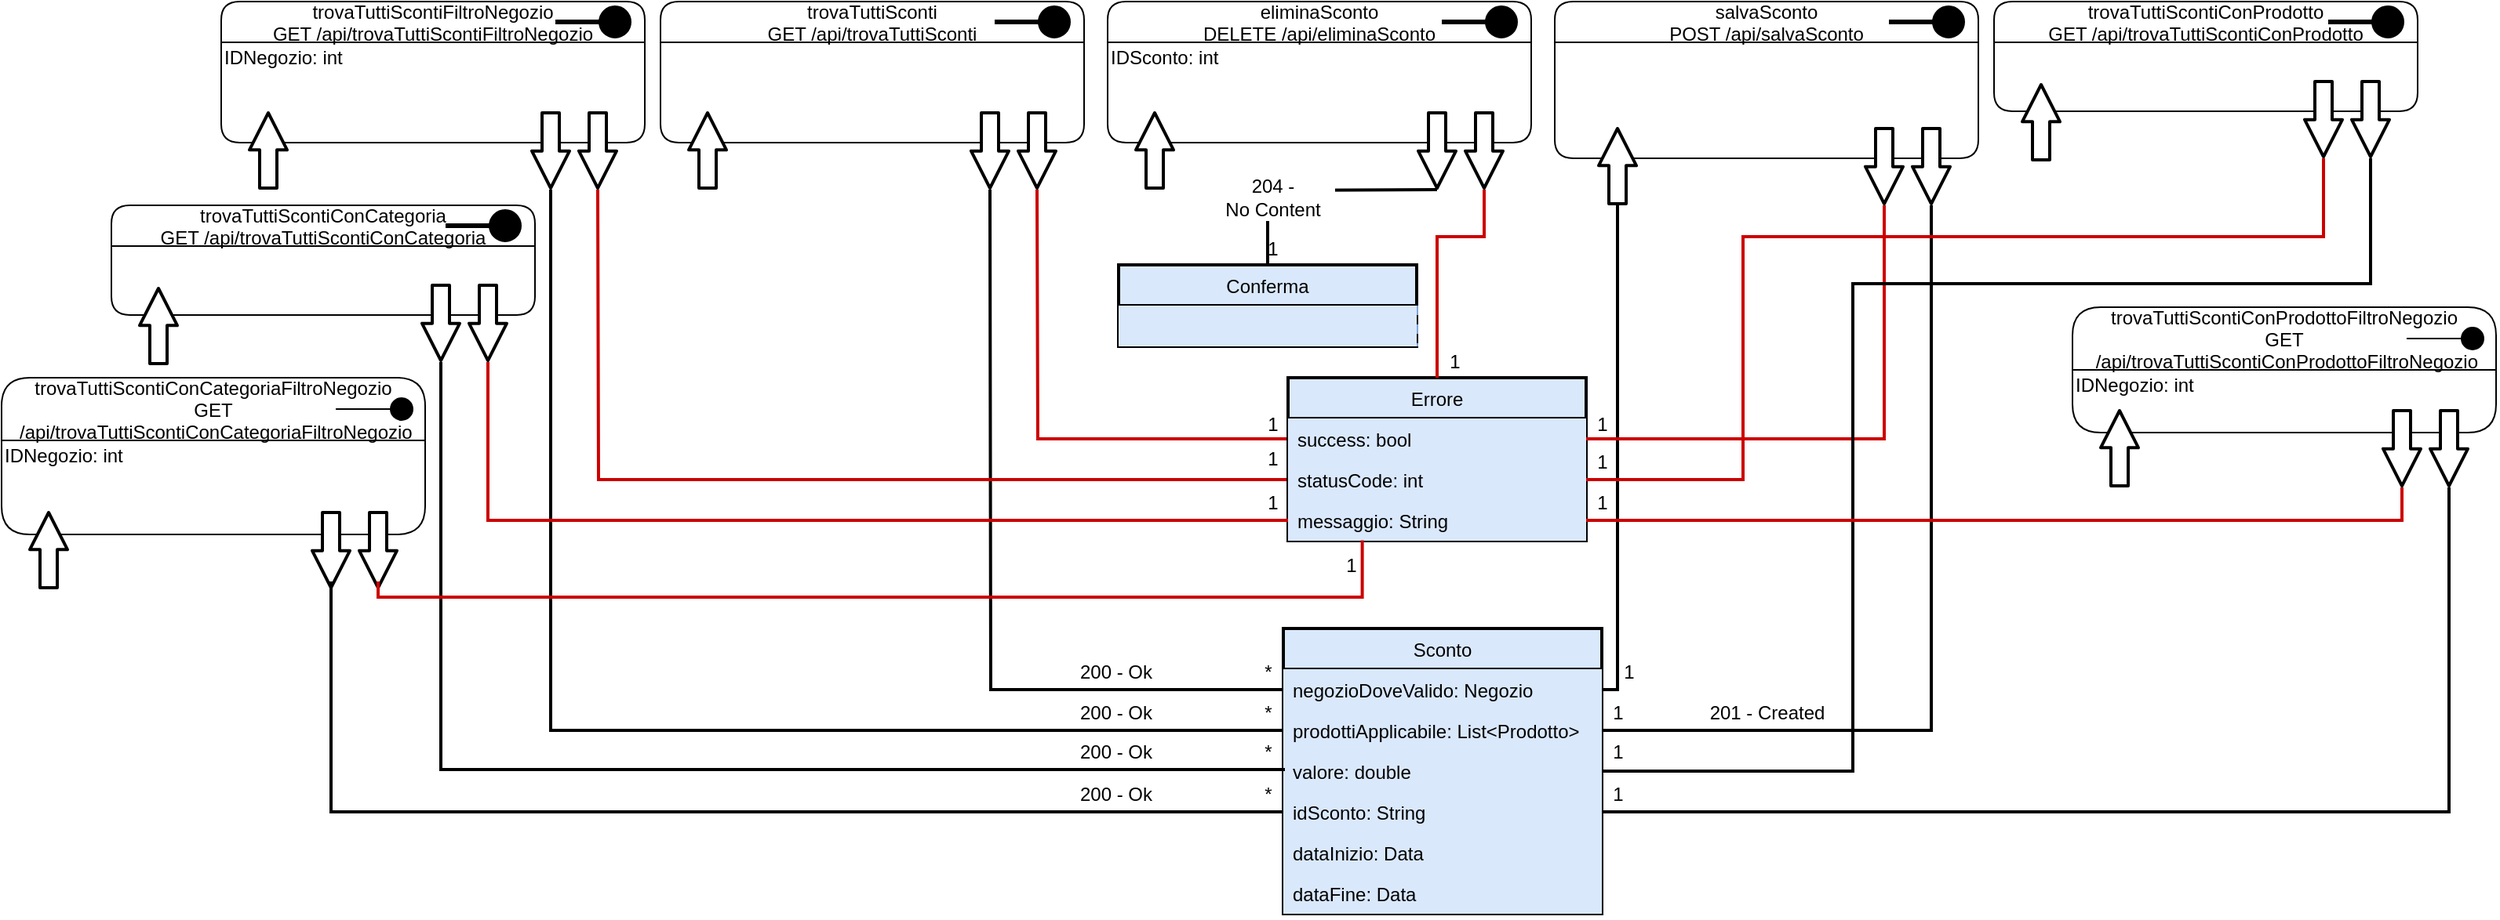 <mxfile version="14.6.13" type="device"><diagram name="Page-1" id="efa7a0a1-bf9b-a30e-e6df-94a7791c09e9"><mxGraphModel dx="1278" dy="948" grid="1" gridSize="10" guides="1" tooltips="1" connect="1" arrows="1" fold="1" page="1" pageScale="1" pageWidth="826" pageHeight="1169" background="#ffffff" math="0" shadow="0"><root><mxCell id="0"/><mxCell id="1" parent="0"/><mxCell id="uqjgaTVG3SAcRJNr-vyV-13" value="Sconto" style="swimlane;fontStyle=0;align=center;verticalAlign=top;childLayout=stackLayout;horizontal=1;startSize=26;horizontalStack=0;resizeParent=1;resizeLast=0;collapsible=1;marginBottom=0;rounded=0;shadow=0;strokeWidth=2;fillColor=#dae8fc;" parent="1" vertex="1"><mxGeometry x="867" y="730" width="203" height="182" as="geometry"><mxRectangle x="870" y="640" width="160" height="26" as="alternateBounds"/></mxGeometry></mxCell><mxCell id="uqjgaTVG3SAcRJNr-vyV-14" value="negozioDoveValido: Negozio" style="text;align=left;verticalAlign=top;spacingLeft=4;spacingRight=4;overflow=hidden;rotatable=0;points=[[0,0.5],[1,0.5]];portConstraint=eastwest;fillColor=#dae8fc;" parent="uqjgaTVG3SAcRJNr-vyV-13" vertex="1"><mxGeometry y="26" width="203" height="26" as="geometry"/></mxCell><mxCell id="uqjgaTVG3SAcRJNr-vyV-15" value="prodottiApplicabile: List&lt;Prodotto&gt;" style="text;align=left;verticalAlign=top;spacingLeft=4;spacingRight=4;overflow=hidden;rotatable=0;points=[[0,0.5],[1,0.5]];portConstraint=eastwest;rounded=0;shadow=0;html=0;fillColor=#dae8fc;" parent="uqjgaTVG3SAcRJNr-vyV-13" vertex="1"><mxGeometry y="52" width="203" height="26" as="geometry"/></mxCell><mxCell id="uqjgaTVG3SAcRJNr-vyV-16" value="valore: double" style="text;align=left;verticalAlign=top;spacingLeft=4;spacingRight=4;overflow=hidden;rotatable=0;points=[[0,0.5],[1,0.5]];portConstraint=eastwest;rounded=0;shadow=0;html=0;fillColor=#dae8fc;" parent="uqjgaTVG3SAcRJNr-vyV-13" vertex="1"><mxGeometry y="78" width="203" height="26" as="geometry"/></mxCell><mxCell id="uqjgaTVG3SAcRJNr-vyV-17" value="idSconto: String" style="text;align=left;verticalAlign=top;spacingLeft=4;spacingRight=4;overflow=hidden;rotatable=0;points=[[0,0.5],[1,0.5]];portConstraint=eastwest;rounded=0;shadow=0;html=0;fillColor=#dae8fc;" parent="uqjgaTVG3SAcRJNr-vyV-13" vertex="1"><mxGeometry y="104" width="203" height="26" as="geometry"/></mxCell><mxCell id="YFoO6ORFEUp5DhpsUJtH-15" value="dataInizio: Data" style="text;align=left;verticalAlign=top;spacingLeft=4;spacingRight=4;overflow=hidden;rotatable=0;points=[[0,0.5],[1,0.5]];portConstraint=eastwest;rounded=0;shadow=0;html=0;fillColor=#dae8fc;" parent="uqjgaTVG3SAcRJNr-vyV-13" vertex="1"><mxGeometry y="130" width="203" height="26" as="geometry"/></mxCell><mxCell id="YFoO6ORFEUp5DhpsUJtH-16" value="dataFine: Data" style="text;align=left;verticalAlign=top;spacingLeft=4;spacingRight=4;overflow=hidden;rotatable=0;points=[[0,0.5],[1,0.5]];portConstraint=eastwest;rounded=0;shadow=0;html=0;fillColor=#dae8fc;" parent="uqjgaTVG3SAcRJNr-vyV-13" vertex="1"><mxGeometry y="156" width="203" height="26" as="geometry"/></mxCell><mxCell id="uqjgaTVG3SAcRJNr-vyV-25" value="" style="endArrow=none;html=1;targetPerimeterSpacing=1;strokeWidth=2;fillColor=#ffffff;edgeStyle=orthogonalEdgeStyle;rounded=0;endFill=0;" parent="1" target="uqjgaTVG3SAcRJNr-vyV-14" edge="1"><mxGeometry width="50" height="50" relative="1" as="geometry"><mxPoint x="680" y="450" as="sourcePoint"/><mxPoint x="760" y="570" as="targetPoint"/></mxGeometry></mxCell><mxCell id="uqjgaTVG3SAcRJNr-vyV-26" value="200 - Ok" style="text;html=1;align=center;verticalAlign=middle;resizable=0;points=[];autosize=1;strokeColor=none;" parent="1" vertex="1"><mxGeometry x="730" y="748" width="60" height="20" as="geometry"/></mxCell><mxCell id="uqjgaTVG3SAcRJNr-vyV-27" value="*" style="text;html=1;align=center;verticalAlign=middle;resizable=0;points=[];autosize=1;strokeColor=none;" parent="1" vertex="1"><mxGeometry x="847" y="748" width="20" height="20" as="geometry"/></mxCell><mxCell id="uqjgaTVG3SAcRJNr-vyV-29" value="" style="group" parent="1" vertex="1" connectable="0"><mxGeometry x="470" y="330" width="270" height="120" as="geometry"/></mxCell><mxCell id="uqjgaTVG3SAcRJNr-vyV-1" value="trovaTuttiSconti&#10;GET /api/trovaTuttiSconti" style="swimlane;fontStyle=0;childLayout=stackLayout;horizontal=1;startSize=26;fillColor=none;horizontalStack=0;resizeParent=1;resizeParentMax=0;resizeLast=0;collapsible=1;marginBottom=0;rounded=1;" parent="uqjgaTVG3SAcRJNr-vyV-29" vertex="1"><mxGeometry width="270" height="90" as="geometry"/></mxCell><mxCell id="uqjgaTVG3SAcRJNr-vyV-9" value="" style="html=1;verticalAlign=bottom;startArrow=circle;startFill=1;endArrow=none;startSize=6;endSize=8;endFill=0;strokeWidth=3;targetPerimeterSpacing=1;jumpSize=7;" parent="uqjgaTVG3SAcRJNr-vyV-29" edge="1"><mxGeometry width="80" relative="1" as="geometry"><mxPoint x="263" y="13" as="sourcePoint"/><mxPoint x="213" y="13" as="targetPoint"/></mxGeometry></mxCell><mxCell id="uqjgaTVG3SAcRJNr-vyV-12" value="" style="shape=flexArrow;endArrow=classic;html=1;targetPerimeterSpacing=1;strokeWidth=2;endWidth=11.034;endSize=7.228;fillColor=#ffffff;" parent="uqjgaTVG3SAcRJNr-vyV-29" edge="1"><mxGeometry width="50" height="50" relative="1" as="geometry"><mxPoint x="30" y="120" as="sourcePoint"/><mxPoint x="30.0" y="70" as="targetPoint"/></mxGeometry></mxCell><mxCell id="uqjgaTVG3SAcRJNr-vyV-10" value="" style="shape=flexArrow;endArrow=classic;html=1;targetPerimeterSpacing=1;strokeWidth=2;endWidth=11.034;endSize=7.228;fillColor=#ffffff;" parent="uqjgaTVG3SAcRJNr-vyV-29" edge="1"><mxGeometry width="50" height="50" relative="1" as="geometry"><mxPoint x="240" y="70" as="sourcePoint"/><mxPoint x="240" y="120" as="targetPoint"/></mxGeometry></mxCell><mxCell id="uqjgaTVG3SAcRJNr-vyV-23" value="" style="shape=flexArrow;endArrow=classic;html=1;targetPerimeterSpacing=1;strokeWidth=2;endWidth=11.034;endSize=7.228;fillColor=#ffffff;rounded=1;" parent="uqjgaTVG3SAcRJNr-vyV-29" edge="1"><mxGeometry width="50" height="50" relative="1" as="geometry"><mxPoint x="210" y="70.0" as="sourcePoint"/><mxPoint x="210" y="120" as="targetPoint"/></mxGeometry></mxCell><mxCell id="uqjgaTVG3SAcRJNr-vyV-42" value="Errore" style="swimlane;fontStyle=0;align=center;verticalAlign=top;childLayout=stackLayout;horizontal=1;startSize=26;horizontalStack=0;resizeParent=1;resizeLast=0;collapsible=1;marginBottom=0;rounded=0;shadow=0;strokeWidth=2;fillColor=#dae8fc;" parent="1" vertex="1"><mxGeometry x="870" y="570" width="190" height="104" as="geometry"><mxRectangle x="800" y="500" width="160" height="26" as="alternateBounds"/></mxGeometry></mxCell><mxCell id="uqjgaTVG3SAcRJNr-vyV-43" value="success: bool" style="text;align=left;verticalAlign=top;spacingLeft=4;spacingRight=4;overflow=hidden;rotatable=0;points=[[0,0.5],[1,0.5]];portConstraint=eastwest;fillColor=#dae8fc;" parent="uqjgaTVG3SAcRJNr-vyV-42" vertex="1"><mxGeometry y="26" width="190" height="26" as="geometry"/></mxCell><mxCell id="uqjgaTVG3SAcRJNr-vyV-44" value="statusCode: int" style="text;align=left;verticalAlign=top;spacingLeft=4;spacingRight=4;overflow=hidden;rotatable=0;points=[[0,0.5],[1,0.5]];portConstraint=eastwest;rounded=0;shadow=0;html=0;fillColor=#dae8fc;" parent="uqjgaTVG3SAcRJNr-vyV-42" vertex="1"><mxGeometry y="52" width="190" height="26" as="geometry"/></mxCell><mxCell id="uqjgaTVG3SAcRJNr-vyV-45" value="messaggio: String" style="text;align=left;verticalAlign=top;spacingLeft=4;spacingRight=4;overflow=hidden;rotatable=0;points=[[0,0.5],[1,0.5]];portConstraint=eastwest;rounded=0;shadow=0;html=0;fillColor=#dae8fc;" parent="uqjgaTVG3SAcRJNr-vyV-42" vertex="1"><mxGeometry y="78" width="190" height="26" as="geometry"/></mxCell><mxCell id="uqjgaTVG3SAcRJNr-vyV-47" value="" style="endArrow=none;html=1;targetPerimeterSpacing=1;strokeWidth=2;fillColor=#ffffff;edgeStyle=orthogonalEdgeStyle;rounded=0;endFill=0;strokeColor=#CC0000;" parent="1" target="uqjgaTVG3SAcRJNr-vyV-43" edge="1"><mxGeometry width="50" height="50" relative="1" as="geometry"><mxPoint x="710" y="450" as="sourcePoint"/><mxPoint x="819" y="784.5" as="targetPoint"/></mxGeometry></mxCell><mxCell id="uqjgaTVG3SAcRJNr-vyV-49" value="1" style="text;html=1;align=center;verticalAlign=middle;resizable=0;points=[];autosize=1;strokeColor=none;" parent="1" vertex="1"><mxGeometry x="850" y="590" width="20" height="20" as="geometry"/></mxCell><mxCell id="uqjgaTVG3SAcRJNr-vyV-60" value="" style="group" parent="1" vertex="1" connectable="0"><mxGeometry x="190" y="330" width="270" height="120" as="geometry"/></mxCell><mxCell id="uqjgaTVG3SAcRJNr-vyV-61" value="trovaTuttiScontiFiltroNegozio&#10;GET /api/trovaTuttiScontiFiltroNegozio" style="swimlane;fontStyle=0;childLayout=stackLayout;horizontal=1;startSize=26;fillColor=none;horizontalStack=0;resizeParent=1;resizeParentMax=0;resizeLast=0;collapsible=1;marginBottom=0;rounded=1;" parent="uqjgaTVG3SAcRJNr-vyV-60" vertex="1"><mxGeometry width="270" height="90" as="geometry"/></mxCell><mxCell id="uqjgaTVG3SAcRJNr-vyV-62" value="" style="html=1;verticalAlign=bottom;startArrow=circle;startFill=1;endArrow=none;startSize=6;endSize=8;endFill=0;strokeWidth=3;targetPerimeterSpacing=1;jumpSize=7;" parent="uqjgaTVG3SAcRJNr-vyV-60" edge="1"><mxGeometry width="80" relative="1" as="geometry"><mxPoint x="263" y="13" as="sourcePoint"/><mxPoint x="213" y="13" as="targetPoint"/></mxGeometry></mxCell><mxCell id="uqjgaTVG3SAcRJNr-vyV-63" value="" style="shape=flexArrow;endArrow=classic;html=1;targetPerimeterSpacing=1;strokeWidth=2;endWidth=11.034;endSize=7.228;fillColor=#ffffff;" parent="uqjgaTVG3SAcRJNr-vyV-60" edge="1"><mxGeometry width="50" height="50" relative="1" as="geometry"><mxPoint x="30" y="120" as="sourcePoint"/><mxPoint x="30.0" y="70" as="targetPoint"/></mxGeometry></mxCell><mxCell id="uqjgaTVG3SAcRJNr-vyV-64" value="" style="shape=flexArrow;endArrow=classic;html=1;targetPerimeterSpacing=1;strokeWidth=2;endWidth=11.034;endSize=7.228;fillColor=#ffffff;" parent="uqjgaTVG3SAcRJNr-vyV-60" edge="1"><mxGeometry width="50" height="50" relative="1" as="geometry"><mxPoint x="240" y="70" as="sourcePoint"/><mxPoint x="240" y="120" as="targetPoint"/></mxGeometry></mxCell><mxCell id="uqjgaTVG3SAcRJNr-vyV-65" value="" style="shape=flexArrow;endArrow=classic;html=1;targetPerimeterSpacing=1;strokeWidth=2;endWidth=11.034;endSize=7.228;fillColor=#ffffff;rounded=1;" parent="uqjgaTVG3SAcRJNr-vyV-60" edge="1"><mxGeometry width="50" height="50" relative="1" as="geometry"><mxPoint x="210" y="70.0" as="sourcePoint"/><mxPoint x="210" y="120" as="targetPoint"/></mxGeometry></mxCell><mxCell id="uqjgaTVG3SAcRJNr-vyV-67" value="" style="endArrow=none;html=1;targetPerimeterSpacing=1;strokeWidth=2;fillColor=#ffffff;edgeStyle=orthogonalEdgeStyle;rounded=0;endFill=0;strokeColor=#CC0000;" parent="1" target="uqjgaTVG3SAcRJNr-vyV-44" edge="1"><mxGeometry width="50" height="50" relative="1" as="geometry"><mxPoint x="430" y="450" as="sourcePoint"/><mxPoint x="540" y="640" as="targetPoint"/></mxGeometry></mxCell><mxCell id="uqjgaTVG3SAcRJNr-vyV-68" value="1" style="text;html=1;align=center;verticalAlign=middle;resizable=0;points=[];autosize=1;strokeColor=none;" parent="1" vertex="1"><mxGeometry x="850" y="612" width="20" height="20" as="geometry"/></mxCell><mxCell id="uqjgaTVG3SAcRJNr-vyV-69" value="" style="endArrow=none;html=1;targetPerimeterSpacing=1;strokeWidth=2;fillColor=#ffffff;edgeStyle=orthogonalEdgeStyle;rounded=0;endFill=0;" parent="1" target="uqjgaTVG3SAcRJNr-vyV-15" edge="1"><mxGeometry width="50" height="50" relative="1" as="geometry"><mxPoint x="400" y="450" as="sourcePoint"/><mxPoint x="879" y="689.0" as="targetPoint"/><Array as="points"><mxPoint x="400" y="460"/><mxPoint x="400" y="705"/></Array></mxGeometry></mxCell><mxCell id="uqjgaTVG3SAcRJNr-vyV-70" value="200 - Ok" style="text;html=1;align=center;verticalAlign=middle;resizable=0;points=[];autosize=1;strokeColor=none;" parent="1" vertex="1"><mxGeometry x="730" y="774" width="60" height="20" as="geometry"/></mxCell><mxCell id="uqjgaTVG3SAcRJNr-vyV-71" value="*" style="text;html=1;align=center;verticalAlign=middle;resizable=0;points=[];autosize=1;strokeColor=none;" parent="1" vertex="1"><mxGeometry x="847" y="799" width="20" height="20" as="geometry"/></mxCell><mxCell id="uqjgaTVG3SAcRJNr-vyV-80" value="" style="group" parent="1" vertex="1" connectable="0"><mxGeometry x="755" y="330" width="270" height="120" as="geometry"/></mxCell><mxCell id="uqjgaTVG3SAcRJNr-vyV-81" value="eliminaSconto&#10;DELETE /api/eliminaSconto" style="swimlane;fontStyle=0;childLayout=stackLayout;horizontal=1;startSize=26;fillColor=none;horizontalStack=0;resizeParent=1;resizeParentMax=0;resizeLast=0;collapsible=1;marginBottom=0;rounded=1;" parent="uqjgaTVG3SAcRJNr-vyV-80" vertex="1"><mxGeometry width="270" height="90" as="geometry"/></mxCell><mxCell id="uqjgaTVG3SAcRJNr-vyV-82" value="" style="html=1;verticalAlign=bottom;startArrow=circle;startFill=1;endArrow=none;startSize=6;endSize=8;endFill=0;strokeWidth=3;targetPerimeterSpacing=1;jumpSize=7;" parent="uqjgaTVG3SAcRJNr-vyV-80" edge="1"><mxGeometry width="80" relative="1" as="geometry"><mxPoint x="263" y="13" as="sourcePoint"/><mxPoint x="213" y="13" as="targetPoint"/></mxGeometry></mxCell><mxCell id="uqjgaTVG3SAcRJNr-vyV-83" value="" style="shape=flexArrow;endArrow=classic;html=1;targetPerimeterSpacing=1;strokeWidth=2;endWidth=11.034;endSize=7.228;fillColor=#ffffff;" parent="uqjgaTVG3SAcRJNr-vyV-80" edge="1"><mxGeometry width="50" height="50" relative="1" as="geometry"><mxPoint x="30" y="120" as="sourcePoint"/><mxPoint x="30.0" y="70" as="targetPoint"/></mxGeometry></mxCell><mxCell id="uqjgaTVG3SAcRJNr-vyV-84" value="" style="shape=flexArrow;endArrow=classic;html=1;targetPerimeterSpacing=1;strokeWidth=2;endWidth=11.034;endSize=7.228;fillColor=#ffffff;" parent="uqjgaTVG3SAcRJNr-vyV-80" edge="1"><mxGeometry width="50" height="50" relative="1" as="geometry"><mxPoint x="240" y="70" as="sourcePoint"/><mxPoint x="240" y="120" as="targetPoint"/></mxGeometry></mxCell><mxCell id="uqjgaTVG3SAcRJNr-vyV-85" value="" style="shape=flexArrow;endArrow=classic;html=1;targetPerimeterSpacing=1;strokeWidth=2;endWidth=11.034;endSize=7.228;fillColor=#ffffff;rounded=1;" parent="uqjgaTVG3SAcRJNr-vyV-80" edge="1"><mxGeometry width="50" height="50" relative="1" as="geometry"><mxPoint x="210" y="70.0" as="sourcePoint"/><mxPoint x="210" y="120" as="targetPoint"/></mxGeometry></mxCell><mxCell id="uqjgaTVG3SAcRJNr-vyV-86" value="IDSconto: int" style="text;html=1;align=left;verticalAlign=middle;resizable=0;points=[];autosize=1;strokeColor=none;" parent="1" vertex="1"><mxGeometry x="755" y="356" width="80" height="20" as="geometry"/></mxCell><mxCell id="uqjgaTVG3SAcRJNr-vyV-87" value="" style="endArrow=none;html=1;targetPerimeterSpacing=1;strokeWidth=2;fillColor=#ffffff;edgeStyle=orthogonalEdgeStyle;rounded=0;endFill=0;" parent="1" target="uqjgaTVG3SAcRJNr-vyV-89" edge="1"><mxGeometry width="50" height="50" relative="1" as="geometry"><mxPoint x="965" y="450" as="sourcePoint"/><mxPoint x="1159" y="589.5" as="targetPoint"/></mxGeometry></mxCell><mxCell id="uqjgaTVG3SAcRJNr-vyV-88" value="1" style="text;html=1;align=center;verticalAlign=middle;resizable=0;points=[];autosize=1;strokeColor=none;" parent="1" vertex="1"><mxGeometry x="850" y="478" width="20" height="20" as="geometry"/></mxCell><mxCell id="uqjgaTVG3SAcRJNr-vyV-89" value="Conferma" style="swimlane;fontStyle=0;align=center;verticalAlign=top;childLayout=stackLayout;horizontal=1;startSize=26;horizontalStack=0;resizeParent=1;resizeLast=0;collapsible=1;marginBottom=0;rounded=0;shadow=0;strokeWidth=2;fillColor=#dae8fc;swimlaneFillColor=none;separatorColor=#7EA6E0;noLabel=0;portConstraintRotation=0;" parent="1" vertex="1"><mxGeometry x="762" y="498" width="190" height="52" as="geometry"><mxRectangle x="1140" y="536" width="160" height="26" as="alternateBounds"/></mxGeometry></mxCell><mxCell id="uqjgaTVG3SAcRJNr-vyV-93" value="" style="text;align=left;verticalAlign=top;spacingLeft=4;spacingRight=4;overflow=hidden;rotatable=0;points=[[0,0.5],[1,0.5]];portConstraint=eastwest;rounded=0;shadow=0;html=0;fillColor=#dae8fc;" parent="uqjgaTVG3SAcRJNr-vyV-89" vertex="1"><mxGeometry y="26" width="190" height="26" as="geometry"/></mxCell><mxCell id="uqjgaTVG3SAcRJNr-vyV-94" value="" style="endArrow=none;html=1;targetPerimeterSpacing=1;strokeWidth=2;fillColor=#ffffff;edgeStyle=orthogonalEdgeStyle;rounded=0;entryX=0.5;entryY=0;entryDx=0;entryDy=0;endFill=0;strokeColor=#CC0000;" parent="1" target="uqjgaTVG3SAcRJNr-vyV-42" edge="1"><mxGeometry width="50" height="50" relative="1" as="geometry"><mxPoint x="995" y="450" as="sourcePoint"/><mxPoint x="1165" y="508" as="targetPoint"/><Array as="points"><mxPoint x="995" y="480"/><mxPoint x="965" y="480"/></Array></mxGeometry></mxCell><mxCell id="uqjgaTVG3SAcRJNr-vyV-95" value="1" style="text;html=1;align=center;verticalAlign=middle;resizable=0;points=[];autosize=1;strokeColor=none;" parent="1" vertex="1"><mxGeometry x="966" y="550" width="20" height="20" as="geometry"/></mxCell><mxCell id="uqjgaTVG3SAcRJNr-vyV-96" value="204 - &lt;br&gt;No Content" style="text;html=1;align=center;verticalAlign=middle;resizable=0;points=[];autosize=1;strokeColor=none;fillColor=#ffffff;" parent="1" vertex="1"><mxGeometry x="820" y="440" width="80" height="30" as="geometry"/></mxCell><mxCell id="uqjgaTVG3SAcRJNr-vyV-98" value="" style="group" parent="1" vertex="1" connectable="0"><mxGeometry x="1040" y="330" width="270" height="120" as="geometry"/></mxCell><mxCell id="uqjgaTVG3SAcRJNr-vyV-99" value="salvaSconto&#10;POST /api/salvaSconto" style="swimlane;fontStyle=0;childLayout=stackLayout;horizontal=1;startSize=26;fillColor=none;horizontalStack=0;resizeParent=1;resizeParentMax=0;resizeLast=0;collapsible=1;marginBottom=0;rounded=1;" parent="uqjgaTVG3SAcRJNr-vyV-98" vertex="1"><mxGeometry width="270" height="100" as="geometry"/></mxCell><mxCell id="uqjgaTVG3SAcRJNr-vyV-103" value="" style="shape=flexArrow;endArrow=classic;html=1;targetPerimeterSpacing=1;strokeWidth=2;endWidth=11.034;endSize=7.228;fillColor=#ffffff;rounded=1;" parent="uqjgaTVG3SAcRJNr-vyV-99" edge="1"><mxGeometry width="50" height="50" relative="1" as="geometry"><mxPoint x="210" y="80.0" as="sourcePoint"/><mxPoint x="210" y="130" as="targetPoint"/></mxGeometry></mxCell><mxCell id="uqjgaTVG3SAcRJNr-vyV-102" value="" style="shape=flexArrow;endArrow=classic;html=1;targetPerimeterSpacing=1;strokeWidth=2;endWidth=11.034;endSize=7.228;fillColor=#ffffff;" parent="uqjgaTVG3SAcRJNr-vyV-99" edge="1"><mxGeometry width="50" height="50" relative="1" as="geometry"><mxPoint x="240" y="80" as="sourcePoint"/><mxPoint x="240" y="130" as="targetPoint"/></mxGeometry></mxCell><mxCell id="uqjgaTVG3SAcRJNr-vyV-100" value="" style="html=1;verticalAlign=bottom;startArrow=circle;startFill=1;endArrow=none;startSize=6;endSize=8;endFill=0;strokeWidth=3;targetPerimeterSpacing=1;jumpSize=7;" parent="uqjgaTVG3SAcRJNr-vyV-98" edge="1"><mxGeometry width="80" relative="1" as="geometry"><mxPoint x="263" y="13" as="sourcePoint"/><mxPoint x="213" y="13" as="targetPoint"/></mxGeometry></mxCell><mxCell id="uqjgaTVG3SAcRJNr-vyV-101" value="" style="shape=flexArrow;endArrow=classic;html=1;targetPerimeterSpacing=1;strokeWidth=2;endWidth=11.034;endSize=7.228;fillColor=#ffffff;" parent="uqjgaTVG3SAcRJNr-vyV-98" edge="1"><mxGeometry width="50" height="50" relative="1" as="geometry"><mxPoint x="40" y="130" as="sourcePoint"/><mxPoint x="40.0" y="80" as="targetPoint"/></mxGeometry></mxCell><mxCell id="uqjgaTVG3SAcRJNr-vyV-108" style="edgeStyle=orthogonalEdgeStyle;rounded=0;jumpSize=7;orthogonalLoop=1;jettySize=auto;html=1;endArrow=none;endFill=0;targetPerimeterSpacing=1;strokeWidth=2;fillColor=#ffffff;exitX=1;exitY=0.5;exitDx=0;exitDy=0;" parent="1" source="uqjgaTVG3SAcRJNr-vyV-14" edge="1"><mxGeometry relative="1" as="geometry"><mxPoint x="1080" y="460" as="targetPoint"/><mxPoint x="1060" y="708" as="sourcePoint"/><Array as="points"><mxPoint x="1080" y="769"/></Array></mxGeometry></mxCell><mxCell id="uqjgaTVG3SAcRJNr-vyV-109" value="1" style="text;html=1;align=center;verticalAlign=middle;resizable=0;points=[];autosize=1;strokeColor=none;" parent="1" vertex="1"><mxGeometry x="1077" y="748" width="20" height="20" as="geometry"/></mxCell><mxCell id="uqjgaTVG3SAcRJNr-vyV-112" value="201 - Created" style="text;html=1;align=center;verticalAlign=middle;resizable=0;points=[];autosize=1;strokeColor=none;fillColor=#ffffff;" parent="1" vertex="1"><mxGeometry x="1130" y="774" width="90" height="20" as="geometry"/></mxCell><mxCell id="uqjgaTVG3SAcRJNr-vyV-113" value="1" style="text;html=1;align=center;verticalAlign=middle;resizable=0;points=[];autosize=1;strokeColor=none;" parent="1" vertex="1"><mxGeometry x="1070" y="774" width="20" height="20" as="geometry"/></mxCell><mxCell id="uqjgaTVG3SAcRJNr-vyV-115" style="edgeStyle=orthogonalEdgeStyle;rounded=0;jumpSize=7;orthogonalLoop=1;jettySize=auto;html=1;endArrow=none;endFill=0;targetPerimeterSpacing=1;strokeWidth=2;fillColor=#ffffff;exitX=1;exitY=0.5;exitDx=0;exitDy=0;strokeColor=#CC0000;" parent="1" source="uqjgaTVG3SAcRJNr-vyV-43" edge="1"><mxGeometry relative="1" as="geometry"><mxPoint x="1250" y="460" as="targetPoint"/><mxPoint x="1130" y="590" as="sourcePoint"/><Array as="points"><mxPoint x="1250" y="609"/></Array></mxGeometry></mxCell><mxCell id="uqjgaTVG3SAcRJNr-vyV-116" value="1" style="text;html=1;align=center;verticalAlign=middle;resizable=0;points=[];autosize=1;strokeColor=none;" parent="1" vertex="1"><mxGeometry x="1060" y="590" width="20" height="20" as="geometry"/></mxCell><mxCell id="YFoO6ORFEUp5DhpsUJtH-17" value="" style="group" parent="1" vertex="1" connectable="0"><mxGeometry x="120" y="460" width="270" height="120" as="geometry"/></mxCell><mxCell id="YFoO6ORFEUp5DhpsUJtH-18" value="trovaTuttiScontiConCategoria&#10;GET /api/trovaTuttiScontiConCategoria" style="swimlane;fontStyle=0;childLayout=stackLayout;horizontal=1;startSize=26;fillColor=none;horizontalStack=0;resizeParent=1;resizeParentMax=0;resizeLast=0;collapsible=1;marginBottom=0;rounded=1;" parent="YFoO6ORFEUp5DhpsUJtH-17" vertex="1"><mxGeometry width="270" height="70" as="geometry"/></mxCell><mxCell id="YFoO6ORFEUp5DhpsUJtH-19" value="" style="html=1;verticalAlign=bottom;startArrow=circle;startFill=1;endArrow=none;startSize=6;endSize=8;endFill=0;strokeWidth=3;targetPerimeterSpacing=1;jumpSize=7;" parent="YFoO6ORFEUp5DhpsUJtH-17" edge="1"><mxGeometry width="80" relative="1" as="geometry"><mxPoint x="263" y="13" as="sourcePoint"/><mxPoint x="213" y="13" as="targetPoint"/></mxGeometry></mxCell><mxCell id="YFoO6ORFEUp5DhpsUJtH-21" value="" style="shape=flexArrow;endArrow=classic;html=1;targetPerimeterSpacing=1;strokeWidth=2;endWidth=11.034;endSize=7.228;fillColor=#ffffff;" parent="YFoO6ORFEUp5DhpsUJtH-17" edge="1"><mxGeometry width="50" height="50" relative="1" as="geometry"><mxPoint x="240" y="50" as="sourcePoint"/><mxPoint x="240" y="100" as="targetPoint"/></mxGeometry></mxCell><mxCell id="YFoO6ORFEUp5DhpsUJtH-22" value="" style="shape=flexArrow;endArrow=classic;html=1;targetPerimeterSpacing=1;strokeWidth=2;endWidth=11.034;endSize=7.228;fillColor=#ffffff;rounded=1;" parent="YFoO6ORFEUp5DhpsUJtH-17" edge="1"><mxGeometry width="50" height="50" relative="1" as="geometry"><mxPoint x="210" y="50.0" as="sourcePoint"/><mxPoint x="210" y="100" as="targetPoint"/></mxGeometry></mxCell><mxCell id="YFoO6ORFEUp5DhpsUJtH-20" value="" style="shape=flexArrow;endArrow=classic;html=1;targetPerimeterSpacing=1;strokeWidth=2;endWidth=11.034;endSize=7.228;fillColor=#ffffff;" parent="YFoO6ORFEUp5DhpsUJtH-17" edge="1"><mxGeometry width="50" height="50" relative="1" as="geometry"><mxPoint x="30" y="102" as="sourcePoint"/><mxPoint x="30.0" y="52" as="targetPoint"/></mxGeometry></mxCell><mxCell id="YFoO6ORFEUp5DhpsUJtH-23" value="&lt;span style=&quot;text-align: center&quot;&gt;IDNegozio: int&lt;/span&gt;" style="text;html=1;align=left;verticalAlign=middle;resizable=0;points=[];autosize=1;strokeColor=none;" parent="1" vertex="1"><mxGeometry x="190" y="356" width="90" height="20" as="geometry"/></mxCell><mxCell id="YFoO6ORFEUp5DhpsUJtH-25" value="" style="endArrow=none;html=1;targetPerimeterSpacing=1;strokeWidth=2;fillColor=#ffffff;edgeStyle=orthogonalEdgeStyle;rounded=0;endFill=0;entryX=0;entryY=0.5;entryDx=0;entryDy=0;strokeColor=#CC0000;" parent="1" target="uqjgaTVG3SAcRJNr-vyV-45" edge="1"><mxGeometry width="50" height="50" relative="1" as="geometry"><mxPoint x="360" y="560" as="sourcePoint"/><mxPoint x="879" y="585" as="targetPoint"/><Array as="points"><mxPoint x="360" y="661"/></Array></mxGeometry></mxCell><mxCell id="YFoO6ORFEUp5DhpsUJtH-26" value="1" style="text;html=1;align=center;verticalAlign=middle;resizable=0;points=[];autosize=1;strokeColor=none;" parent="1" vertex="1"><mxGeometry x="850" y="640" width="20" height="20" as="geometry"/></mxCell><mxCell id="YFoO6ORFEUp5DhpsUJtH-27" value="" style="endArrow=none;html=1;targetPerimeterSpacing=1;strokeWidth=2;fillColor=#ffffff;edgeStyle=orthogonalEdgeStyle;rounded=0;endFill=0;entryX=0;entryY=0.5;entryDx=0;entryDy=0;" parent="1" target="uqjgaTVG3SAcRJNr-vyV-16" edge="1"><mxGeometry width="50" height="50" relative="1" as="geometry"><mxPoint x="330" y="560" as="sourcePoint"/><mxPoint x="810" y="790" as="targetPoint"/><Array as="points"><mxPoint x="330" y="820"/></Array></mxGeometry></mxCell><mxCell id="YFoO6ORFEUp5DhpsUJtH-28" value="200 - Ok" style="text;html=1;align=center;verticalAlign=middle;resizable=0;points=[];autosize=1;strokeColor=none;" parent="1" vertex="1"><mxGeometry x="730" y="799" width="60" height="20" as="geometry"/></mxCell><mxCell id="YFoO6ORFEUp5DhpsUJtH-29" value="*" style="text;html=1;align=center;verticalAlign=middle;resizable=0;points=[];autosize=1;strokeColor=none;" parent="1" vertex="1"><mxGeometry x="847" y="774" width="20" height="20" as="geometry"/></mxCell><mxCell id="YFoO6ORFEUp5DhpsUJtH-30" value="" style="group" parent="1" vertex="1" connectable="0"><mxGeometry x="50" y="585" width="270" height="120" as="geometry"/></mxCell><mxCell id="YFoO6ORFEUp5DhpsUJtH-31" value="trovaTuttiScontiConCategoriaFiltroNegozio&#10;GET&#10; /api/trovaTuttiScontiConCategoriaFiltroNegozio" style="swimlane;fontStyle=0;childLayout=stackLayout;horizontal=1;startSize=40;fillColor=none;horizontalStack=0;resizeParent=1;resizeParentMax=0;resizeLast=0;collapsible=1;marginBottom=0;rounded=1;" parent="YFoO6ORFEUp5DhpsUJtH-30" vertex="1"><mxGeometry y="-15" width="270" height="100" as="geometry"/></mxCell><mxCell id="YFoO6ORFEUp5DhpsUJtH-32" value="" style="html=1;verticalAlign=bottom;startArrow=circle;startFill=1;endArrow=none;startSize=6;endSize=8;endFill=0;strokeWidth=1;targetPerimeterSpacing=1;jumpSize=7;" parent="YFoO6ORFEUp5DhpsUJtH-31" edge="1"><mxGeometry width="80" relative="1" as="geometry"><mxPoint x="263" y="20" as="sourcePoint"/><mxPoint x="213" y="20" as="targetPoint"/></mxGeometry></mxCell><mxCell id="YFoO6ORFEUp5DhpsUJtH-34" value="" style="shape=flexArrow;endArrow=classic;html=1;targetPerimeterSpacing=1;strokeWidth=2;endWidth=11.034;endSize=7.228;fillColor=#ffffff;" parent="YFoO6ORFEUp5DhpsUJtH-31" edge="1"><mxGeometry width="50" height="50" relative="1" as="geometry"><mxPoint x="240" y="85" as="sourcePoint"/><mxPoint x="240" y="135" as="targetPoint"/></mxGeometry></mxCell><mxCell id="YFoO6ORFEUp5DhpsUJtH-33" value="" style="shape=flexArrow;endArrow=classic;html=1;targetPerimeterSpacing=1;strokeWidth=2;endWidth=11.034;endSize=7.228;fillColor=#ffffff;" parent="YFoO6ORFEUp5DhpsUJtH-30" edge="1"><mxGeometry width="50" height="50" relative="1" as="geometry"><mxPoint x="30" y="120" as="sourcePoint"/><mxPoint x="30.0" y="70" as="targetPoint"/></mxGeometry></mxCell><mxCell id="YFoO6ORFEUp5DhpsUJtH-35" value="" style="shape=flexArrow;endArrow=classic;html=1;targetPerimeterSpacing=1;strokeWidth=2;endWidth=11.034;endSize=7.228;fillColor=#ffffff;rounded=1;" parent="YFoO6ORFEUp5DhpsUJtH-30" edge="1"><mxGeometry width="50" height="50" relative="1" as="geometry"><mxPoint x="210" y="70.0" as="sourcePoint"/><mxPoint x="210" y="120" as="targetPoint"/></mxGeometry></mxCell><mxCell id="YFoO6ORFEUp5DhpsUJtH-37" value="IDNegozio: int" style="text;html=1;align=left;verticalAlign=middle;resizable=0;points=[];autosize=1;strokeColor=none;" parent="1" vertex="1"><mxGeometry x="50" y="610" width="90" height="20" as="geometry"/></mxCell><mxCell id="YFoO6ORFEUp5DhpsUJtH-38" value="" style="endArrow=none;html=1;targetPerimeterSpacing=1;strokeWidth=2;fillColor=#ffffff;edgeStyle=orthogonalEdgeStyle;rounded=0;endFill=0;entryX=0.249;entryY=0.992;entryDx=0;entryDy=0;entryPerimeter=0;strokeColor=#CC0000;" parent="1" target="uqjgaTVG3SAcRJNr-vyV-45" edge="1"><mxGeometry width="50" height="50" relative="1" as="geometry"><mxPoint x="290" y="700" as="sourcePoint"/><mxPoint x="910" y="640" as="targetPoint"/><Array as="points"><mxPoint x="290" y="710"/><mxPoint x="917" y="710"/></Array></mxGeometry></mxCell><mxCell id="YFoO6ORFEUp5DhpsUJtH-44" value="1" style="text;html=1;align=center;verticalAlign=middle;resizable=0;points=[];autosize=1;strokeColor=none;" parent="1" vertex="1"><mxGeometry x="900" y="680" width="20" height="20" as="geometry"/></mxCell><mxCell id="YFoO6ORFEUp5DhpsUJtH-45" style="edgeStyle=orthogonalEdgeStyle;rounded=0;jumpSize=7;orthogonalLoop=1;jettySize=auto;html=1;endArrow=none;endFill=0;targetPerimeterSpacing=1;strokeWidth=2;fillColor=#ffffff;exitX=1;exitY=0.5;exitDx=0;exitDy=0;" parent="1" source="uqjgaTVG3SAcRJNr-vyV-15" edge="1"><mxGeometry relative="1" as="geometry"><mxPoint x="1280" y="460" as="targetPoint"/><mxPoint x="1130" y="737.008" as="sourcePoint"/><Array as="points"><mxPoint x="1280" y="795"/></Array></mxGeometry></mxCell><mxCell id="YFoO6ORFEUp5DhpsUJtH-48" value="" style="endArrow=none;html=1;targetPerimeterSpacing=1;strokeWidth=2;fillColor=#ffffff;edgeStyle=orthogonalEdgeStyle;rounded=0;endFill=0;entryX=0;entryY=0.5;entryDx=0;entryDy=0;" parent="1" target="uqjgaTVG3SAcRJNr-vyV-17" edge="1"><mxGeometry width="50" height="50" relative="1" as="geometry"><mxPoint x="260" y="700" as="sourcePoint"/><mxPoint x="797" y="951" as="targetPoint"/><Array as="points"><mxPoint x="260" y="847"/></Array></mxGeometry></mxCell><mxCell id="YFoO6ORFEUp5DhpsUJtH-49" value="200 - Ok" style="text;html=1;align=center;verticalAlign=middle;resizable=0;points=[];autosize=1;strokeColor=none;" parent="1" vertex="1"><mxGeometry x="730" y="826" width="60" height="20" as="geometry"/></mxCell><mxCell id="YFoO6ORFEUp5DhpsUJtH-50" value="*" style="text;html=1;align=center;verticalAlign=middle;resizable=0;points=[];autosize=1;strokeColor=none;" parent="1" vertex="1"><mxGeometry x="847" y="826" width="20" height="20" as="geometry"/></mxCell><mxCell id="YFoO6ORFEUp5DhpsUJtH-63" value="" style="group" parent="1" vertex="1" connectable="0"><mxGeometry x="1320" y="330" width="270" height="120" as="geometry"/></mxCell><mxCell id="YFoO6ORFEUp5DhpsUJtH-64" value="trovaTuttiScontiConProdotto&#10;GET /api/trovaTuttiScontiConProdotto" style="swimlane;fontStyle=0;childLayout=stackLayout;horizontal=1;startSize=26;fillColor=none;horizontalStack=0;resizeParent=1;resizeParentMax=0;resizeLast=0;collapsible=1;marginBottom=0;rounded=1;" parent="YFoO6ORFEUp5DhpsUJtH-63" vertex="1"><mxGeometry width="270" height="70" as="geometry"/></mxCell><mxCell id="YFoO6ORFEUp5DhpsUJtH-65" value="" style="html=1;verticalAlign=bottom;startArrow=circle;startFill=1;endArrow=none;startSize=6;endSize=8;endFill=0;strokeWidth=3;targetPerimeterSpacing=1;jumpSize=7;" parent="YFoO6ORFEUp5DhpsUJtH-63" edge="1"><mxGeometry width="80" relative="1" as="geometry"><mxPoint x="263" y="13" as="sourcePoint"/><mxPoint x="213" y="13" as="targetPoint"/></mxGeometry></mxCell><mxCell id="YFoO6ORFEUp5DhpsUJtH-66" value="" style="shape=flexArrow;endArrow=classic;html=1;targetPerimeterSpacing=1;strokeWidth=2;endWidth=11.034;endSize=7.228;fillColor=#ffffff;" parent="YFoO6ORFEUp5DhpsUJtH-63" edge="1"><mxGeometry width="50" height="50" relative="1" as="geometry"><mxPoint x="240" y="50" as="sourcePoint"/><mxPoint x="240" y="100" as="targetPoint"/></mxGeometry></mxCell><mxCell id="YFoO6ORFEUp5DhpsUJtH-67" value="" style="shape=flexArrow;endArrow=classic;html=1;targetPerimeterSpacing=1;strokeWidth=2;endWidth=11.034;endSize=7.228;fillColor=#ffffff;rounded=1;" parent="YFoO6ORFEUp5DhpsUJtH-63" edge="1"><mxGeometry width="50" height="50" relative="1" as="geometry"><mxPoint x="210" y="50.0" as="sourcePoint"/><mxPoint x="210" y="100" as="targetPoint"/></mxGeometry></mxCell><mxCell id="YFoO6ORFEUp5DhpsUJtH-68" value="" style="shape=flexArrow;endArrow=classic;html=1;targetPerimeterSpacing=1;strokeWidth=2;endWidth=11.034;endSize=7.228;fillColor=#ffffff;" parent="YFoO6ORFEUp5DhpsUJtH-63" edge="1"><mxGeometry width="50" height="50" relative="1" as="geometry"><mxPoint x="30" y="102" as="sourcePoint"/><mxPoint x="30.0" y="52" as="targetPoint"/></mxGeometry></mxCell><mxCell id="YFoO6ORFEUp5DhpsUJtH-70" value="" style="group" parent="1" vertex="1" connectable="0"><mxGeometry x="1370" y="525" width="270" height="120" as="geometry"/></mxCell><mxCell id="YFoO6ORFEUp5DhpsUJtH-71" value="trovaTuttiScontiConProdottoFiltroNegozio&#10;GET&#10; /api/trovaTuttiScontiConProdottoFiltroNegozio" style="swimlane;fontStyle=0;childLayout=stackLayout;horizontal=1;startSize=40;fillColor=none;horizontalStack=0;resizeParent=1;resizeParentMax=0;resizeLast=0;collapsible=1;marginBottom=0;rounded=1;" parent="YFoO6ORFEUp5DhpsUJtH-70" vertex="1"><mxGeometry width="270" height="80" as="geometry"/></mxCell><mxCell id="YFoO6ORFEUp5DhpsUJtH-72" value="" style="html=1;verticalAlign=bottom;startArrow=circle;startFill=1;endArrow=none;startSize=6;endSize=8;endFill=0;strokeWidth=1;targetPerimeterSpacing=1;jumpSize=7;" parent="YFoO6ORFEUp5DhpsUJtH-71" edge="1"><mxGeometry width="80" relative="1" as="geometry"><mxPoint x="263" y="20" as="sourcePoint"/><mxPoint x="213" y="20" as="targetPoint"/></mxGeometry></mxCell><mxCell id="YFoO6ORFEUp5DhpsUJtH-74" value="" style="shape=flexArrow;endArrow=classic;html=1;targetPerimeterSpacing=1;strokeWidth=2;endWidth=11.034;endSize=7.228;fillColor=#ffffff;rounded=1;" parent="YFoO6ORFEUp5DhpsUJtH-71" edge="1"><mxGeometry width="50" height="50" relative="1" as="geometry"><mxPoint x="210" y="65.0" as="sourcePoint"/><mxPoint x="210" y="115" as="targetPoint"/></mxGeometry></mxCell><mxCell id="YFoO6ORFEUp5DhpsUJtH-73" value="" style="shape=flexArrow;endArrow=classic;html=1;targetPerimeterSpacing=1;strokeWidth=2;endWidth=11.034;endSize=7.228;fillColor=#ffffff;" parent="YFoO6ORFEUp5DhpsUJtH-70" edge="1"><mxGeometry width="50" height="50" relative="1" as="geometry"><mxPoint x="30" y="115" as="sourcePoint"/><mxPoint x="30.0" y="65" as="targetPoint"/></mxGeometry></mxCell><mxCell id="YFoO6ORFEUp5DhpsUJtH-75" value="" style="shape=flexArrow;endArrow=classic;html=1;targetPerimeterSpacing=1;strokeWidth=2;endWidth=11.034;endSize=7.228;fillColor=#ffffff;" parent="YFoO6ORFEUp5DhpsUJtH-70" edge="1"><mxGeometry width="50" height="50" relative="1" as="geometry"><mxPoint x="240" y="65" as="sourcePoint"/><mxPoint x="240" y="115" as="targetPoint"/></mxGeometry></mxCell><mxCell id="YFoO6ORFEUp5DhpsUJtH-77" value="IDNegozio: int" style="text;html=1;align=left;verticalAlign=middle;resizable=0;points=[];autosize=1;strokeColor=none;" parent="1" vertex="1"><mxGeometry x="1370" y="565" width="90" height="20" as="geometry"/></mxCell><mxCell id="YFoO6ORFEUp5DhpsUJtH-82" style="edgeStyle=orthogonalEdgeStyle;rounded=0;jumpSize=7;orthogonalLoop=1;jettySize=auto;html=1;endArrow=none;endFill=0;targetPerimeterSpacing=1;strokeWidth=2;fillColor=#ffffff;exitX=1;exitY=0.5;exitDx=0;exitDy=0;strokeColor=#CC0000;" parent="1" source="uqjgaTVG3SAcRJNr-vyV-44" edge="1"><mxGeometry relative="1" as="geometry"><mxPoint x="1530" y="430" as="targetPoint"/><mxPoint x="1070" y="619" as="sourcePoint"/><Array as="points"><mxPoint x="1160" y="635"/><mxPoint x="1160" y="480"/><mxPoint x="1530" y="480"/></Array></mxGeometry></mxCell><mxCell id="YFoO6ORFEUp5DhpsUJtH-83" value="1" style="text;html=1;align=center;verticalAlign=middle;resizable=0;points=[];autosize=1;strokeColor=none;" parent="1" vertex="1"><mxGeometry x="1060" y="614" width="20" height="20" as="geometry"/></mxCell><mxCell id="YFoO6ORFEUp5DhpsUJtH-84" style="edgeStyle=orthogonalEdgeStyle;rounded=0;jumpSize=7;orthogonalLoop=1;jettySize=auto;html=1;endArrow=none;endFill=0;targetPerimeterSpacing=1;strokeWidth=2;fillColor=#ffffff;exitX=1;exitY=0.5;exitDx=0;exitDy=0;" parent="1" source="uqjgaTVG3SAcRJNr-vyV-16" edge="1"><mxGeometry relative="1" as="geometry"><mxPoint x="1560" y="430" as="targetPoint"/><mxPoint x="1070" y="645" as="sourcePoint"/><Array as="points"><mxPoint x="1230" y="821"/><mxPoint x="1230" y="510"/><mxPoint x="1560" y="510"/></Array></mxGeometry></mxCell><mxCell id="YFoO6ORFEUp5DhpsUJtH-85" value="1" style="text;html=1;align=center;verticalAlign=middle;resizable=0;points=[];autosize=1;strokeColor=none;" parent="1" vertex="1"><mxGeometry x="1070" y="799" width="20" height="20" as="geometry"/></mxCell><mxCell id="YFoO6ORFEUp5DhpsUJtH-86" style="edgeStyle=orthogonalEdgeStyle;rounded=0;jumpSize=7;orthogonalLoop=1;jettySize=auto;html=1;endArrow=none;endFill=0;targetPerimeterSpacing=1;strokeWidth=2;fillColor=#ffffff;exitX=1;exitY=0.5;exitDx=0;exitDy=0;" parent="1" source="uqjgaTVG3SAcRJNr-vyV-17" edge="1"><mxGeometry relative="1" as="geometry"><mxPoint x="1610" y="640" as="targetPoint"/><mxPoint x="1080" y="831" as="sourcePoint"/><Array as="points"><mxPoint x="1610" y="847"/></Array></mxGeometry></mxCell><mxCell id="YFoO6ORFEUp5DhpsUJtH-87" value="1" style="text;html=1;align=center;verticalAlign=middle;resizable=0;points=[];autosize=1;strokeColor=none;" parent="1" vertex="1"><mxGeometry x="1070" y="826" width="20" height="20" as="geometry"/></mxCell><mxCell id="YFoO6ORFEUp5DhpsUJtH-88" style="edgeStyle=orthogonalEdgeStyle;rounded=0;jumpSize=7;orthogonalLoop=1;jettySize=auto;html=1;endArrow=none;endFill=0;targetPerimeterSpacing=1;strokeWidth=2;fillColor=#ffffff;exitX=1;exitY=0.5;exitDx=0;exitDy=0;strokeColor=#CC0000;" parent="1" source="uqjgaTVG3SAcRJNr-vyV-45" edge="1"><mxGeometry relative="1" as="geometry"><mxPoint x="1580" y="640" as="targetPoint"/><mxPoint x="1080" y="857" as="sourcePoint"/><Array as="points"><mxPoint x="1580" y="661"/></Array></mxGeometry></mxCell><mxCell id="YFoO6ORFEUp5DhpsUJtH-89" value="1" style="text;html=1;align=center;verticalAlign=middle;resizable=0;points=[];autosize=1;strokeColor=none;" parent="1" vertex="1"><mxGeometry x="1060" y="640" width="20" height="20" as="geometry"/></mxCell></root></mxGraphModel></diagram></mxfile>